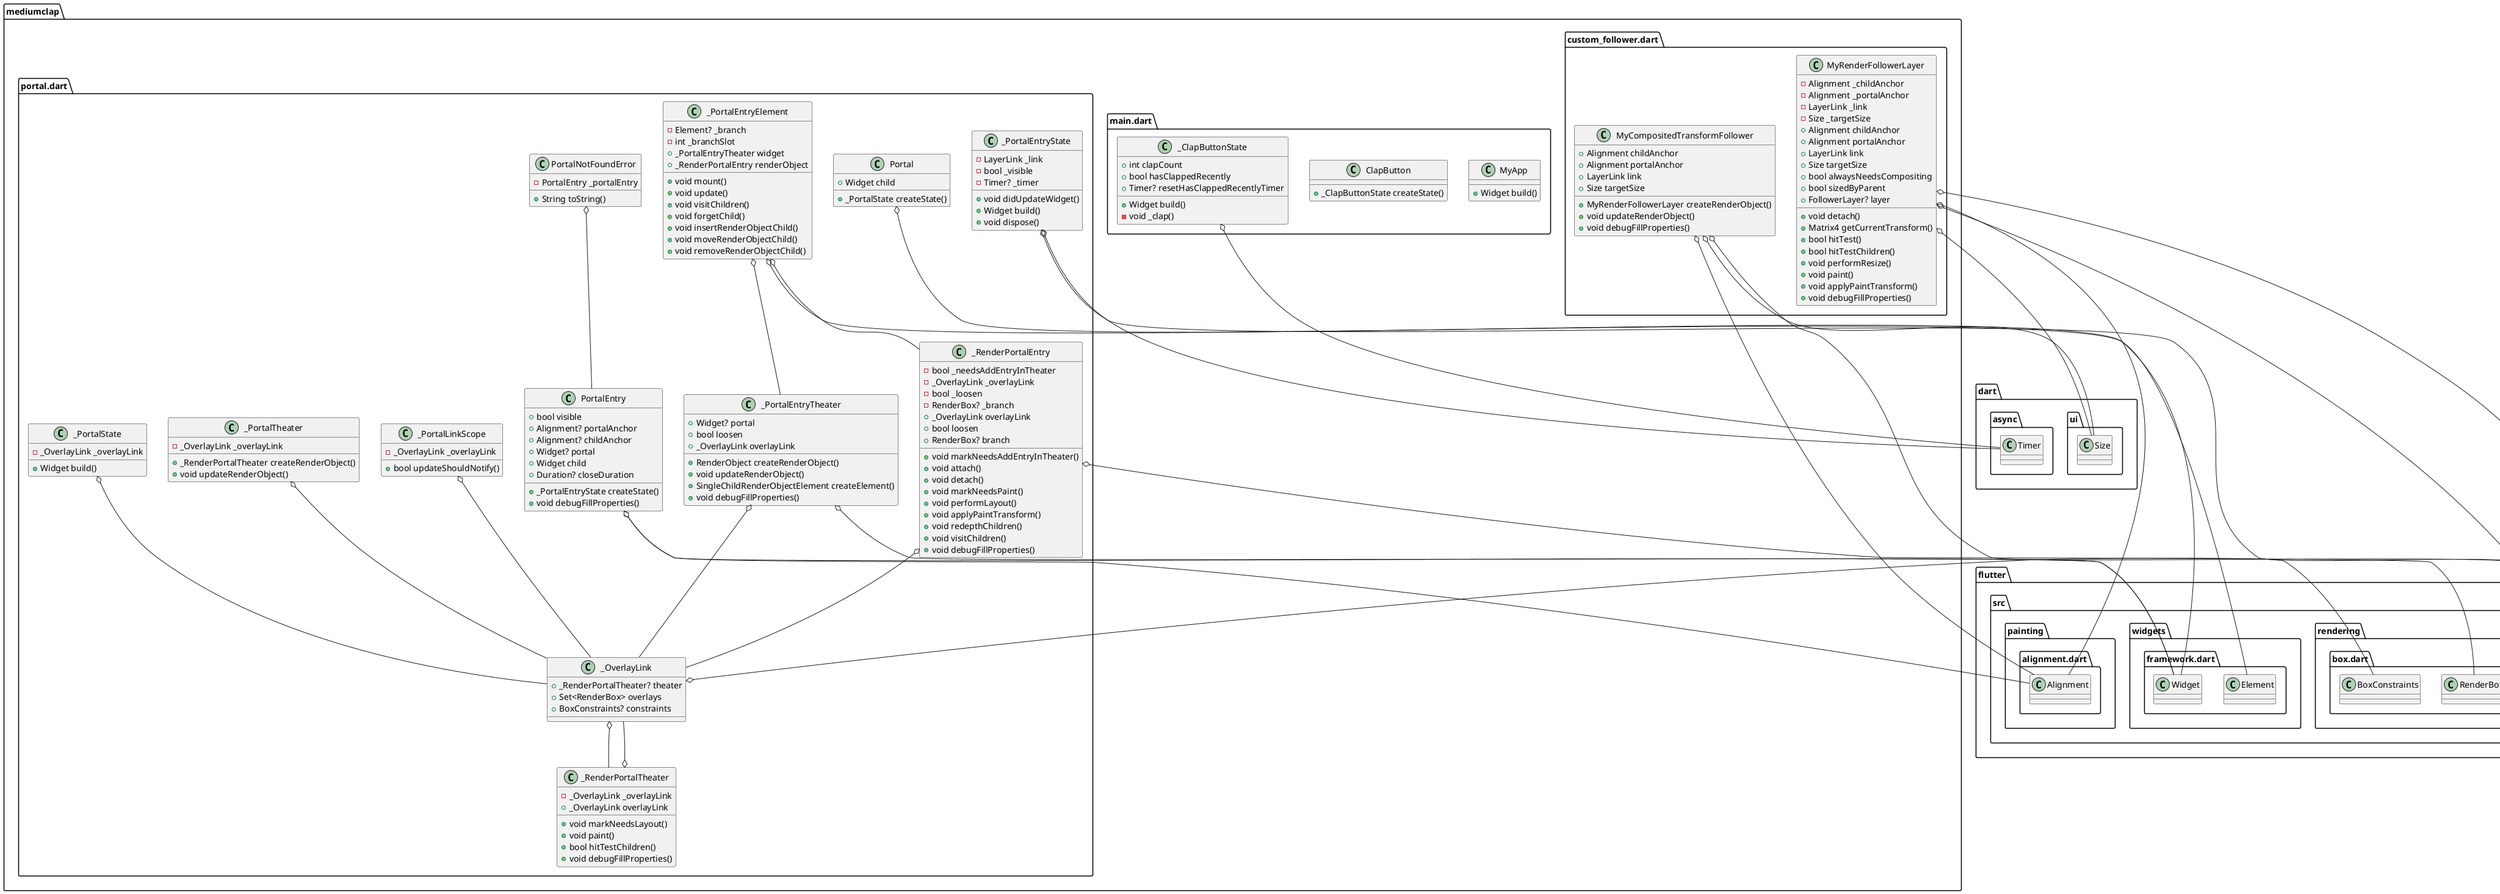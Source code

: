 @startuml
set namespaceSeparator ::

class "mediumclap::custom_follower.dart::MyCompositedTransformFollower" {
  +Alignment childAnchor
  +Alignment portalAnchor
  +LayerLink link
  +Size targetSize
  +MyRenderFollowerLayer createRenderObject()
  +void updateRenderObject()
  +void debugFillProperties()
}

"mediumclap::custom_follower.dart::MyCompositedTransformFollower" o-- "flutter::src::painting::alignment.dart::Alignment"
"mediumclap::custom_follower.dart::MyCompositedTransformFollower" o-- "flutter::src::rendering::layer.dart::LayerLink"
"mediumclap::custom_follower.dart::MyCompositedTransformFollower" o-- "dart::ui::Size"

class "mediumclap::custom_follower.dart::MyRenderFollowerLayer" {
  -Alignment _childAnchor
  -Alignment _portalAnchor
  -LayerLink _link
  -Size _targetSize
  +Alignment childAnchor
  +Alignment portalAnchor
  +LayerLink link
  +Size targetSize
  +bool alwaysNeedsCompositing
  +bool sizedByParent
  +FollowerLayer? layer
  +void detach()
  +Matrix4 getCurrentTransform()
  +bool hitTest()
  +bool hitTestChildren()
  +void performResize()
  +void paint()
  +void applyPaintTransform()
  +void debugFillProperties()
}

"mediumclap::custom_follower.dart::MyRenderFollowerLayer" o-- "flutter::src::painting::alignment.dart::Alignment"
"mediumclap::custom_follower.dart::MyRenderFollowerLayer" o-- "flutter::src::rendering::layer.dart::LayerLink"
"mediumclap::custom_follower.dart::MyRenderFollowerLayer" o-- "dart::ui::Size"
"mediumclap::custom_follower.dart::MyRenderFollowerLayer" o-- "flutter::src::rendering::layer.dart::FollowerLayer"

class "mediumclap::main.dart::MyApp" {
  +Widget build()
}

class "mediumclap::main.dart::ClapButton" {
  +_ClapButtonState createState()
}

class "mediumclap::main.dart::_ClapButtonState" {
  +int clapCount
  +bool hasClappedRecently
  +Timer? resetHasClappedRecentlyTimer
  +Widget build()
  -void _clap()
}

"mediumclap::main.dart::_ClapButtonState" o-- "dart::async::Timer"

class "mediumclap::portal.dart::Portal" {
  +Widget child
  +_PortalState createState()
}

"mediumclap::portal.dart::Portal" o-- "flutter::src::widgets::framework.dart::Widget"

class "mediumclap::portal.dart::_PortalState" {
  -_OverlayLink _overlayLink
  +Widget build()
}

"mediumclap::portal.dart::_PortalState" o-- "mediumclap::portal.dart::_OverlayLink"

class "mediumclap::portal.dart::_OverlayLink" {
  +_RenderPortalTheater? theater
  +Set<RenderBox> overlays
  +BoxConstraints? constraints
}

"mediumclap::portal.dart::_OverlayLink" o-- "mediumclap::portal.dart::_RenderPortalTheater"
"mediumclap::portal.dart::_OverlayLink" o-- "flutter::src::rendering::box.dart::BoxConstraints"

class "mediumclap::portal.dart::_PortalLinkScope" {
  -_OverlayLink _overlayLink
  +bool updateShouldNotify()
}

"mediumclap::portal.dart::_PortalLinkScope" o-- "mediumclap::portal.dart::_OverlayLink"

class "mediumclap::portal.dart::_PortalTheater" {
  -_OverlayLink _overlayLink
  +_RenderPortalTheater createRenderObject()
  +void updateRenderObject()
}

"mediumclap::portal.dart::_PortalTheater" o-- "mediumclap::portal.dart::_OverlayLink"

class "mediumclap::portal.dart::_RenderPortalTheater" {
  -_OverlayLink _overlayLink
  +_OverlayLink overlayLink
  +void markNeedsLayout()
  +void paint()
  +bool hitTestChildren()
  +void debugFillProperties()
}

"mediumclap::portal.dart::_RenderPortalTheater" o-- "mediumclap::portal.dart::_OverlayLink"

class "mediumclap::portal.dart::PortalEntry" {
  +bool visible
  +Alignment? portalAnchor
  +Alignment? childAnchor
  +Widget? portal
  +Widget child
  +Duration? closeDuration
  +_PortalEntryState createState()
  +void debugFillProperties()
}

"mediumclap::portal.dart::PortalEntry" o-- "flutter::src::painting::alignment.dart::Alignment"
"mediumclap::portal.dart::PortalEntry" o-- "flutter::src::widgets::framework.dart::Widget"

class "mediumclap::portal.dart::_PortalEntryState" {
  -LayerLink _link
  -bool _visible
  -Timer? _timer
  +void didUpdateWidget()
  +Widget build()
  +void dispose()
}

"mediumclap::portal.dart::_PortalEntryState" o-- "flutter::src::rendering::layer.dart::LayerLink"
"mediumclap::portal.dart::_PortalEntryState" o-- "dart::async::Timer"

class "mediumclap::portal.dart::_PortalEntryTheater" {
  +Widget? portal
  +bool loosen
  +_OverlayLink overlayLink
  +RenderObject createRenderObject()
  +void updateRenderObject()
  +SingleChildRenderObjectElement createElement()
  +void debugFillProperties()
}

"mediumclap::portal.dart::_PortalEntryTheater" o-- "flutter::src::widgets::framework.dart::Widget"
"mediumclap::portal.dart::_PortalEntryTheater" o-- "mediumclap::portal.dart::_OverlayLink"

class "mediumclap::portal.dart::_RenderPortalEntry" {
  -bool _needsAddEntryInTheater
  -_OverlayLink _overlayLink
  -bool _loosen
  -RenderBox? _branch
  +_OverlayLink overlayLink
  +bool loosen
  +RenderBox? branch
  +void markNeedsAddEntryInTheater()
  +void attach()
  +void detach()
  +void markNeedsPaint()
  +void performLayout()
  +void applyPaintTransform()
  +void redepthChildren()
  +void visitChildren()
  +void debugFillProperties()
}

"mediumclap::portal.dart::_RenderPortalEntry" o-- "mediumclap::portal.dart::_OverlayLink"
"mediumclap::portal.dart::_RenderPortalEntry" o-- "flutter::src::rendering::box.dart::RenderBox"

class "mediumclap::portal.dart::_PortalEntryElement" {
  -Element? _branch
  -int _branchSlot
  +_PortalEntryTheater widget
  +_RenderPortalEntry renderObject
  +void mount()
  +void update()
  +void visitChildren()
  +void forgetChild()
  +void insertRenderObjectChild()
  +void moveRenderObjectChild()
  +void removeRenderObjectChild()
}

"mediumclap::portal.dart::_PortalEntryElement" o-- "flutter::src::widgets::framework.dart::Element"
"mediumclap::portal.dart::_PortalEntryElement" o-- "mediumclap::portal.dart::_PortalEntryTheater"
"mediumclap::portal.dart::_PortalEntryElement" o-- "mediumclap::portal.dart::_RenderPortalEntry"

class "mediumclap::portal.dart::PortalNotFoundError" {
  -PortalEntry _portalEntry
  +String toString()
}

"mediumclap::portal.dart::PortalNotFoundError" o-- "mediumclap::portal.dart::PortalEntry"


@enduml
